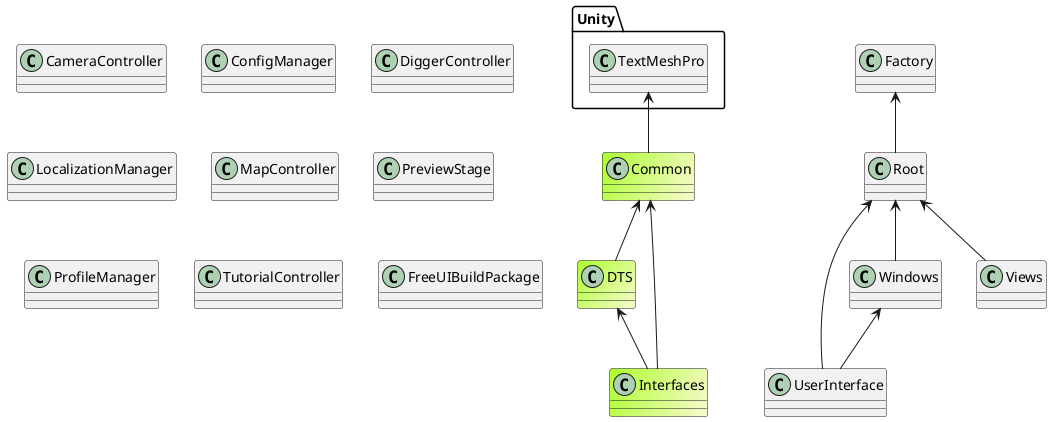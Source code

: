@startuml
scale max 1920*1080
class CameraController {
}


class Common #adff2f/fafad2 {
}

Unity.TextMeshPro <-- Common

class ConfigManager {
}


class DiggerController {
}


class DTS #adff2f/fafad2 {
}

Common <-- DTS

class Factory {
}


class Interfaces #adff2f/fafad2 {
}

Common <-- Interfaces
DTS <-- Interfaces

class LocalizationManager {
}


class MapController {
}


class PreviewStage {
}


class ProfileManager {
}


class Root {
}

Factory <-- Root

class TutorialController {
}


class UserInterface {
}

Root <-- UserInterface
Windows <-- UserInterface

class Views {
}

Root <-- Views

class Windows {
}

Root <-- Windows

class FreeUIBuildPackage {
}


@enduml
